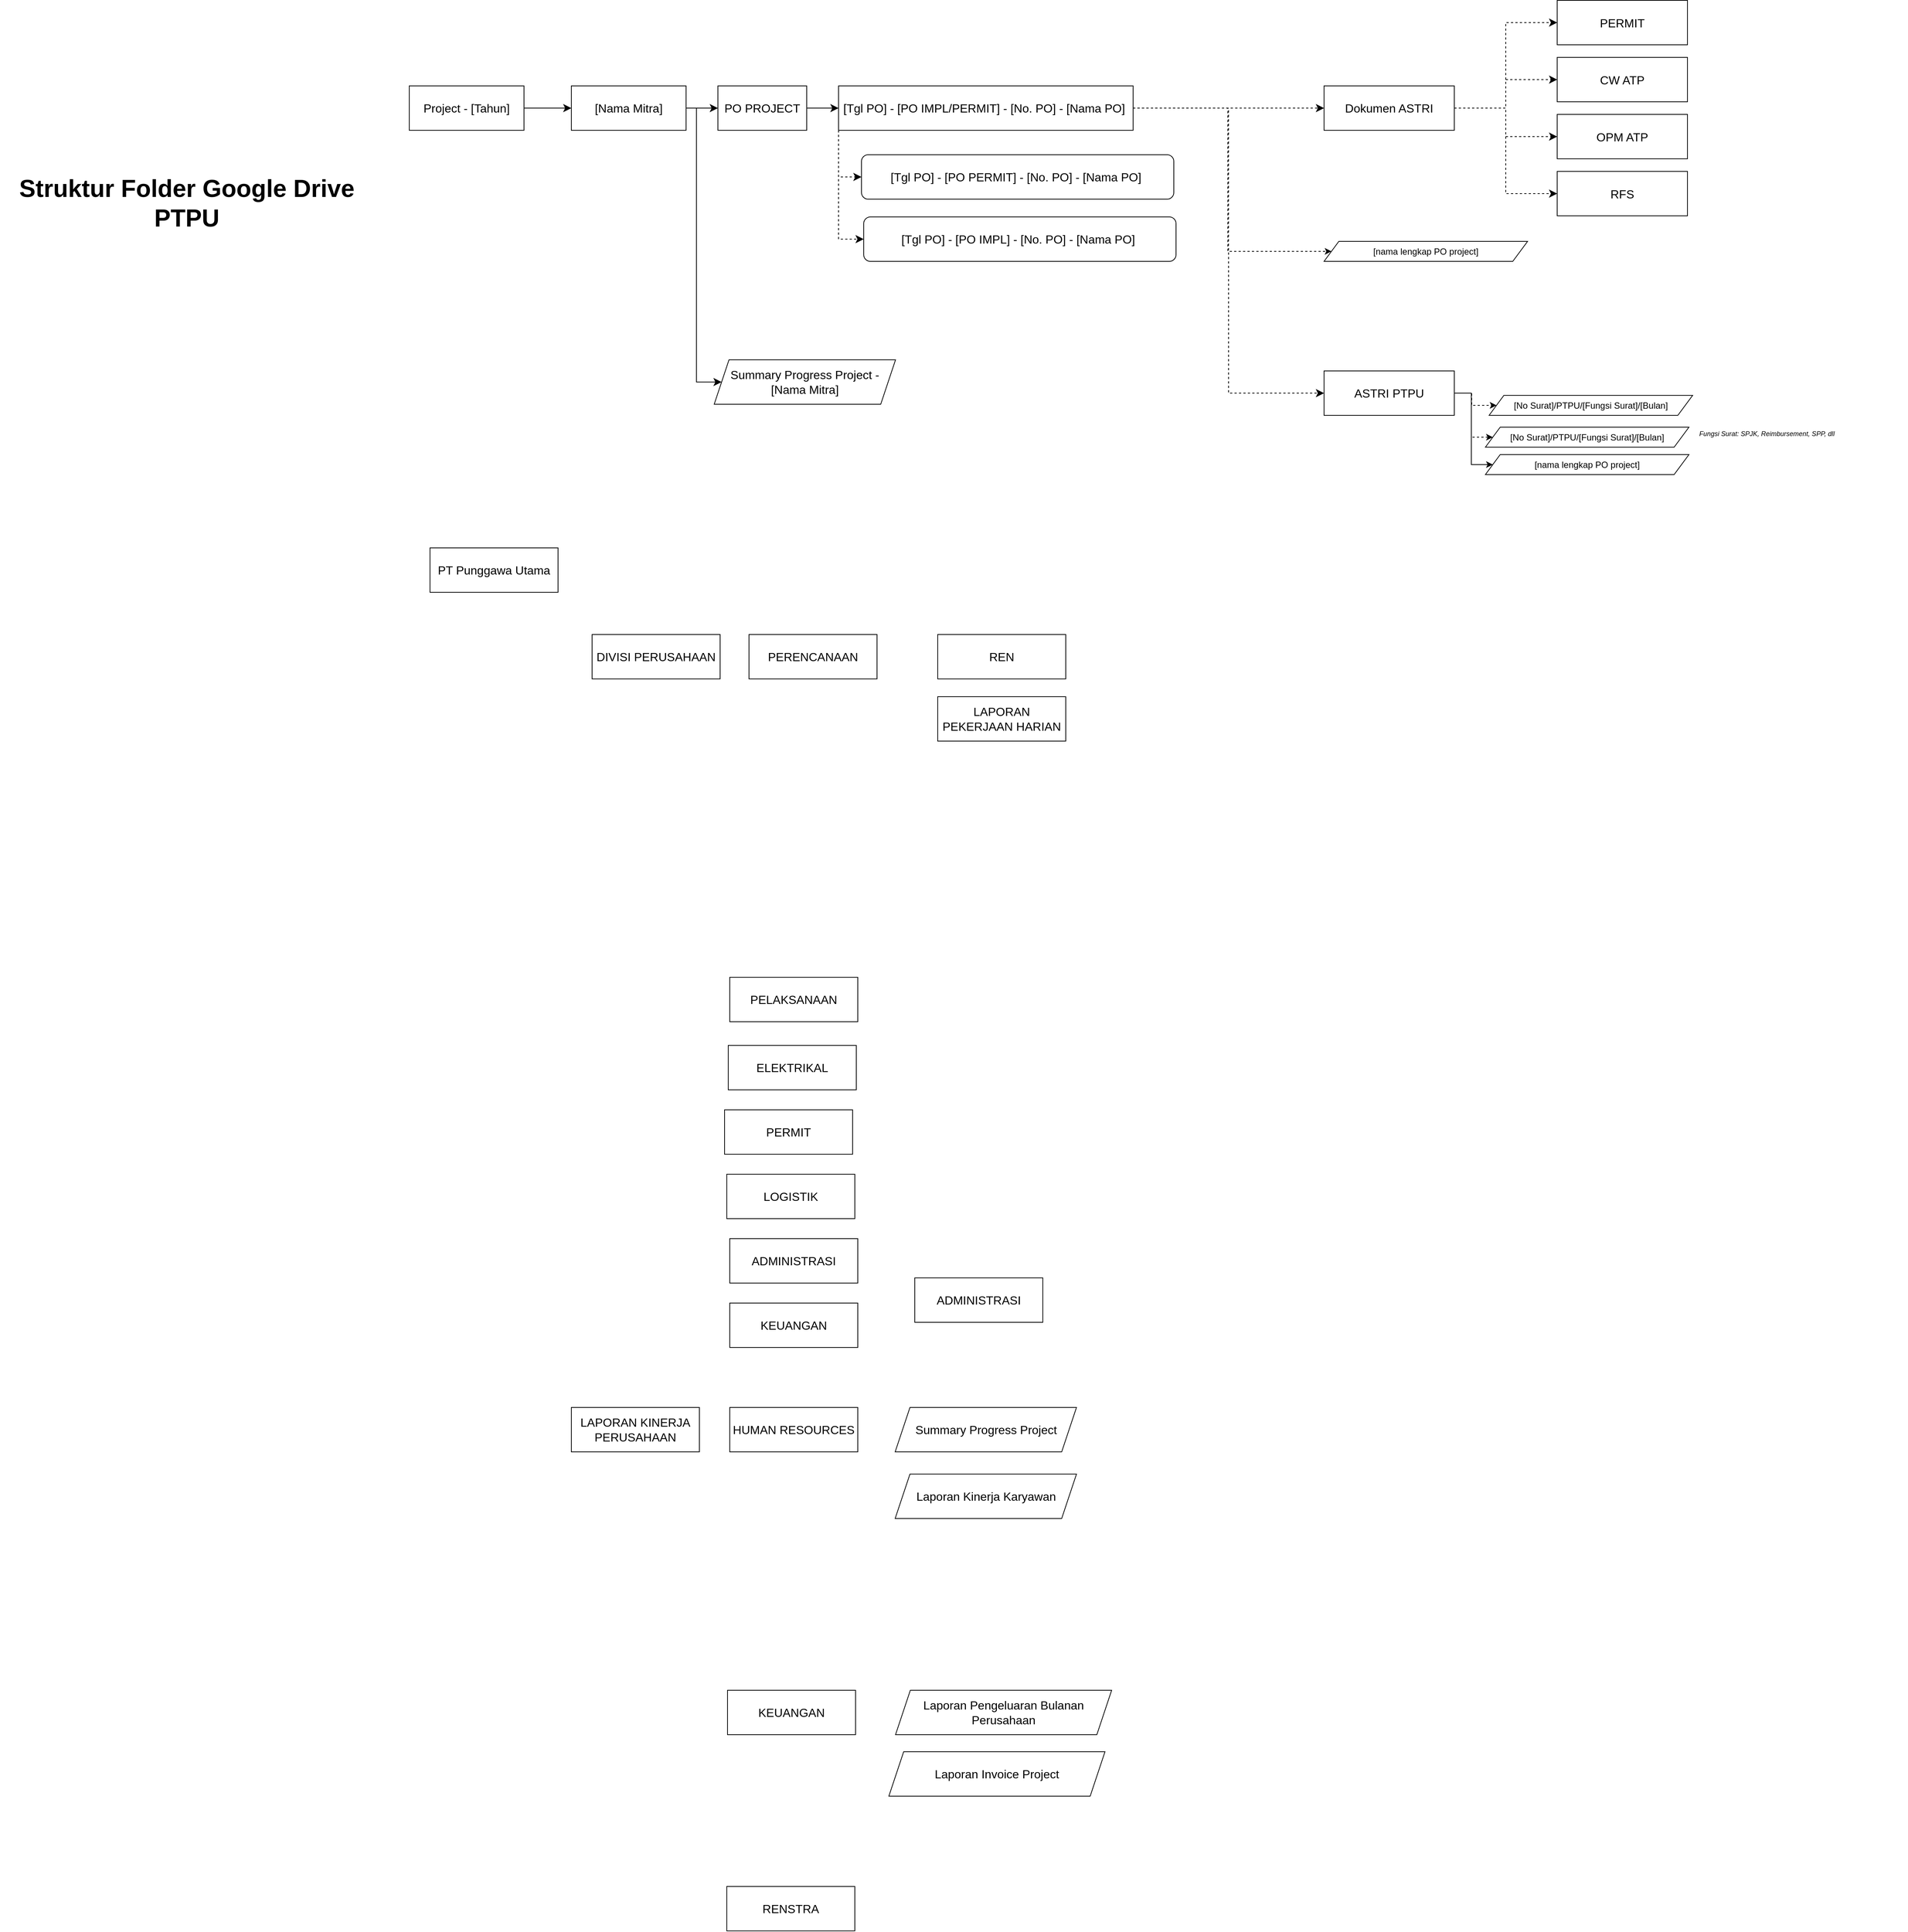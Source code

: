 <mxfile version="22.0.4" type="github">
  <diagram name="Halaman-1" id="cng1ZLqmWnadGGmBKYC0">
    <mxGraphModel dx="2950" dy="557" grid="0" gridSize="10" guides="1" tooltips="1" connect="1" arrows="1" fold="1" page="0" pageScale="1" pageWidth="827" pageHeight="1169" math="0" shadow="0">
      <root>
        <mxCell id="0" />
        <mxCell id="1" parent="0" />
        <mxCell id="fTNR3F5DmJ5eQE5tk-nj-6" style="edgeStyle=none;curved=1;rounded=0;orthogonalLoop=1;jettySize=auto;html=1;entryX=0;entryY=0.5;entryDx=0;entryDy=0;fontSize=12;startSize=8;endSize=8;" parent="1" source="fTNR3F5DmJ5eQE5tk-nj-1" target="fTNR3F5DmJ5eQE5tk-nj-4" edge="1">
          <mxGeometry relative="1" as="geometry" />
        </mxCell>
        <mxCell id="Rj7qyS3aj6NBgZSXDvd5-30" style="edgeStyle=orthogonalEdgeStyle;rounded=0;orthogonalLoop=1;jettySize=auto;html=1;entryX=0;entryY=0.5;entryDx=0;entryDy=0;fontSize=12;startSize=8;endSize=8;" parent="1" source="fTNR3F5DmJ5eQE5tk-nj-1" target="Rj7qyS3aj6NBgZSXDvd5-29" edge="1">
          <mxGeometry relative="1" as="geometry">
            <Array as="points">
              <mxPoint x="315" y="638" />
              <mxPoint x="315" y="1008" />
            </Array>
          </mxGeometry>
        </mxCell>
        <mxCell id="fTNR3F5DmJ5eQE5tk-nj-1" value="[Nama Mitra]" style="rounded=0;whiteSpace=wrap;html=1;fontSize=16;" parent="1" vertex="1">
          <mxGeometry x="146" y="608" width="155" height="60" as="geometry" />
        </mxCell>
        <mxCell id="fTNR3F5DmJ5eQE5tk-nj-2" value="&lt;b&gt;&lt;font style=&quot;font-size: 33px;&quot;&gt;Struktur Folder Google Drive PTPU&lt;/font&gt;&lt;/b&gt;" style="text;html=1;strokeColor=none;fillColor=none;align=center;verticalAlign=middle;whiteSpace=wrap;rounded=0;fontSize=16;" parent="1" vertex="1">
          <mxGeometry x="-626" y="713" width="505" height="105" as="geometry" />
        </mxCell>
        <mxCell id="fTNR3F5DmJ5eQE5tk-nj-3" value="PT Punggawa Utama" style="rounded=0;whiteSpace=wrap;html=1;fontSize=16;" parent="1" vertex="1">
          <mxGeometry x="-45" y="1232" width="173" height="60" as="geometry" />
        </mxCell>
        <mxCell id="fTNR3F5DmJ5eQE5tk-nj-7" style="edgeStyle=none;curved=1;rounded=0;orthogonalLoop=1;jettySize=auto;html=1;entryX=0;entryY=0.5;entryDx=0;entryDy=0;fontSize=12;startSize=8;endSize=8;" parent="1" source="fTNR3F5DmJ5eQE5tk-nj-4" target="fTNR3F5DmJ5eQE5tk-nj-5" edge="1">
          <mxGeometry relative="1" as="geometry" />
        </mxCell>
        <mxCell id="fTNR3F5DmJ5eQE5tk-nj-4" value="PO PROJECT" style="rounded=0;whiteSpace=wrap;html=1;fontSize=16;" parent="1" vertex="1">
          <mxGeometry x="344" y="608" width="120" height="60" as="geometry" />
        </mxCell>
        <mxCell id="Rj7qyS3aj6NBgZSXDvd5-9" style="edgeStyle=none;curved=1;rounded=0;orthogonalLoop=1;jettySize=auto;html=1;fontSize=12;startSize=8;endSize=8;dashed=1;" parent="1" source="fTNR3F5DmJ5eQE5tk-nj-5" target="Rj7qyS3aj6NBgZSXDvd5-6" edge="1">
          <mxGeometry relative="1" as="geometry" />
        </mxCell>
        <mxCell id="Rj7qyS3aj6NBgZSXDvd5-17" style="edgeStyle=orthogonalEdgeStyle;rounded=0;orthogonalLoop=1;jettySize=auto;html=1;fontSize=12;startSize=8;endSize=8;exitX=1;exitY=0.5;exitDx=0;exitDy=0;entryX=0;entryY=0.5;entryDx=0;entryDy=0;dashed=1;" parent="1" source="fTNR3F5DmJ5eQE5tk-nj-5" target="Rj7qyS3aj6NBgZSXDvd5-7" edge="1">
          <mxGeometry relative="1" as="geometry">
            <mxPoint x="800.667" y="1142.333" as="targetPoint" />
          </mxGeometry>
        </mxCell>
        <mxCell id="Rj7qyS3aj6NBgZSXDvd5-25" style="edgeStyle=orthogonalEdgeStyle;rounded=0;orthogonalLoop=1;jettySize=auto;html=1;entryX=0;entryY=0.5;entryDx=0;entryDy=0;fontSize=12;startSize=8;endSize=8;exitX=0;exitY=1;exitDx=0;exitDy=0;dashed=1;" parent="1" source="fTNR3F5DmJ5eQE5tk-nj-5" target="Rj7qyS3aj6NBgZSXDvd5-1" edge="1">
          <mxGeometry relative="1" as="geometry" />
        </mxCell>
        <mxCell id="Rj7qyS3aj6NBgZSXDvd5-26" style="edgeStyle=orthogonalEdgeStyle;rounded=0;orthogonalLoop=1;jettySize=auto;html=1;entryX=0;entryY=0.5;entryDx=0;entryDy=0;fontSize=12;startSize=8;endSize=8;dashed=1;exitX=0;exitY=1;exitDx=0;exitDy=0;" parent="1" source="fTNR3F5DmJ5eQE5tk-nj-5" target="Rj7qyS3aj6NBgZSXDvd5-2" edge="1">
          <mxGeometry relative="1" as="geometry" />
        </mxCell>
        <mxCell id="QHoMNRf-pHsTPwlOWmLj-9" style="edgeStyle=orthogonalEdgeStyle;rounded=0;orthogonalLoop=1;jettySize=auto;html=1;entryX=0;entryY=0.5;entryDx=0;entryDy=0;exitX=1;exitY=0.5;exitDx=0;exitDy=0;dashed=1;" edge="1" parent="1" source="fTNR3F5DmJ5eQE5tk-nj-5" target="QHoMNRf-pHsTPwlOWmLj-7">
          <mxGeometry relative="1" as="geometry">
            <Array as="points">
              <mxPoint x="1033" y="638" />
              <mxPoint x="1033" y="832" />
            </Array>
          </mxGeometry>
        </mxCell>
        <mxCell id="fTNR3F5DmJ5eQE5tk-nj-5" value="[Tgl PO] - [PO IMPL/PERMIT] - [No. PO] - [Nama PO]&amp;nbsp;" style="rounded=0;whiteSpace=wrap;html=1;fontSize=16;" parent="1" vertex="1">
          <mxGeometry x="507" y="608" width="398" height="60" as="geometry" />
        </mxCell>
        <mxCell id="Rj7qyS3aj6NBgZSXDvd5-1" value="[Tgl PO] - [PO PERMIT] - [No. PO] - [Nama PO]&amp;nbsp;" style="rounded=1;whiteSpace=wrap;html=1;fontSize=16;" parent="1" vertex="1">
          <mxGeometry x="538" y="701" width="422" height="60" as="geometry" />
        </mxCell>
        <mxCell id="Rj7qyS3aj6NBgZSXDvd5-2" value="[Tgl PO] - [PO IMPL] - [No. PO] - [Nama PO]&amp;nbsp;" style="rounded=1;whiteSpace=wrap;html=1;fontSize=16;" parent="1" vertex="1">
          <mxGeometry x="541" y="785" width="422" height="60" as="geometry" />
        </mxCell>
        <mxCell id="Rj7qyS3aj6NBgZSXDvd5-19" style="edgeStyle=orthogonalEdgeStyle;rounded=0;orthogonalLoop=1;jettySize=auto;html=1;entryX=0;entryY=0.5;entryDx=0;entryDy=0;fontSize=12;startSize=8;endSize=8;dashed=1;" parent="1" source="Rj7qyS3aj6NBgZSXDvd5-6" target="Rj7qyS3aj6NBgZSXDvd5-8" edge="1">
          <mxGeometry relative="1" as="geometry" />
        </mxCell>
        <mxCell id="Rj7qyS3aj6NBgZSXDvd5-20" style="edgeStyle=orthogonalEdgeStyle;rounded=0;orthogonalLoop=1;jettySize=auto;html=1;entryX=0;entryY=0.5;entryDx=0;entryDy=0;fontSize=12;startSize=8;endSize=8;exitX=1;exitY=0.5;exitDx=0;exitDy=0;dashed=1;" parent="1" source="Rj7qyS3aj6NBgZSXDvd5-6" target="Rj7qyS3aj6NBgZSXDvd5-10" edge="1">
          <mxGeometry relative="1" as="geometry" />
        </mxCell>
        <mxCell id="Rj7qyS3aj6NBgZSXDvd5-21" style="edgeStyle=orthogonalEdgeStyle;rounded=0;orthogonalLoop=1;jettySize=auto;html=1;entryX=0;entryY=0.5;entryDx=0;entryDy=0;fontSize=12;startSize=8;endSize=8;exitX=1;exitY=0.5;exitDx=0;exitDy=0;dashed=1;" parent="1" source="Rj7qyS3aj6NBgZSXDvd5-6" target="Rj7qyS3aj6NBgZSXDvd5-11" edge="1">
          <mxGeometry relative="1" as="geometry" />
        </mxCell>
        <mxCell id="Rj7qyS3aj6NBgZSXDvd5-22" style="edgeStyle=orthogonalEdgeStyle;rounded=0;orthogonalLoop=1;jettySize=auto;html=1;entryX=0;entryY=0.5;entryDx=0;entryDy=0;fontSize=12;startSize=8;endSize=8;exitX=1;exitY=0.5;exitDx=0;exitDy=0;dashed=1;" parent="1" source="Rj7qyS3aj6NBgZSXDvd5-6" target="Rj7qyS3aj6NBgZSXDvd5-12" edge="1">
          <mxGeometry relative="1" as="geometry" />
        </mxCell>
        <mxCell id="Rj7qyS3aj6NBgZSXDvd5-6" value="Dokumen ASTRI" style="rounded=0;whiteSpace=wrap;html=1;fontSize=16;" parent="1" vertex="1">
          <mxGeometry x="1163" y="608" width="176" height="60" as="geometry" />
        </mxCell>
        <mxCell id="QHoMNRf-pHsTPwlOWmLj-4" style="edgeStyle=orthogonalEdgeStyle;rounded=0;orthogonalLoop=1;jettySize=auto;html=1;dashed=1;" edge="1" parent="1" source="Rj7qyS3aj6NBgZSXDvd5-7" target="QHoMNRf-pHsTPwlOWmLj-1">
          <mxGeometry relative="1" as="geometry" />
        </mxCell>
        <mxCell id="QHoMNRf-pHsTPwlOWmLj-5" style="edgeStyle=orthogonalEdgeStyle;rounded=0;orthogonalLoop=1;jettySize=auto;html=1;entryX=0;entryY=0.5;entryDx=0;entryDy=0;dashed=1;" edge="1" parent="1" source="Rj7qyS3aj6NBgZSXDvd5-7" target="QHoMNRf-pHsTPwlOWmLj-2">
          <mxGeometry relative="1" as="geometry">
            <Array as="points">
              <mxPoint x="1362" y="1023" />
              <mxPoint x="1362" y="1083" />
            </Array>
          </mxGeometry>
        </mxCell>
        <mxCell id="QHoMNRf-pHsTPwlOWmLj-8" style="edgeStyle=orthogonalEdgeStyle;rounded=0;orthogonalLoop=1;jettySize=auto;html=1;entryX=0;entryY=0.5;entryDx=0;entryDy=0;" edge="1" parent="1" source="Rj7qyS3aj6NBgZSXDvd5-7" target="QHoMNRf-pHsTPwlOWmLj-6">
          <mxGeometry relative="1" as="geometry">
            <Array as="points">
              <mxPoint x="1362" y="1023" />
              <mxPoint x="1362" y="1120" />
            </Array>
          </mxGeometry>
        </mxCell>
        <mxCell id="Rj7qyS3aj6NBgZSXDvd5-7" value="ASTRI PTPU" style="rounded=0;whiteSpace=wrap;html=1;fontSize=16;" parent="1" vertex="1">
          <mxGeometry x="1163" y="993" width="176" height="60" as="geometry" />
        </mxCell>
        <mxCell id="Rj7qyS3aj6NBgZSXDvd5-8" value="PERMIT" style="rounded=0;whiteSpace=wrap;html=1;fontSize=16;" parent="1" vertex="1">
          <mxGeometry x="1478" y="492.5" width="176" height="60" as="geometry" />
        </mxCell>
        <mxCell id="Rj7qyS3aj6NBgZSXDvd5-10" value="CW ATP" style="rounded=0;whiteSpace=wrap;html=1;fontSize=16;" parent="1" vertex="1">
          <mxGeometry x="1478" y="569.5" width="176" height="60" as="geometry" />
        </mxCell>
        <mxCell id="Rj7qyS3aj6NBgZSXDvd5-11" value="OPM ATP" style="rounded=0;whiteSpace=wrap;html=1;fontSize=16;" parent="1" vertex="1">
          <mxGeometry x="1478" y="646.5" width="176" height="60" as="geometry" />
        </mxCell>
        <mxCell id="Rj7qyS3aj6NBgZSXDvd5-12" value="RFS" style="rounded=0;whiteSpace=wrap;html=1;fontSize=16;" parent="1" vertex="1">
          <mxGeometry x="1478" y="723.5" width="176" height="60" as="geometry" />
        </mxCell>
        <mxCell id="Rj7qyS3aj6NBgZSXDvd5-29" value="Summary Progress Project - [Nama Mitra]" style="shape=parallelogram;perimeter=parallelogramPerimeter;whiteSpace=wrap;html=1;fixedSize=1;fontSize=16;" parent="1" vertex="1">
          <mxGeometry x="339" y="978" width="245" height="60" as="geometry" />
        </mxCell>
        <mxCell id="Rj7qyS3aj6NBgZSXDvd5-34" style="edgeStyle=none;curved=1;rounded=0;orthogonalLoop=1;jettySize=auto;html=1;fontSize=12;startSize=8;endSize=8;" parent="1" source="Rj7qyS3aj6NBgZSXDvd5-33" target="fTNR3F5DmJ5eQE5tk-nj-1" edge="1">
          <mxGeometry relative="1" as="geometry" />
        </mxCell>
        <mxCell id="Rj7qyS3aj6NBgZSXDvd5-33" value="Project - [Tahun]" style="rounded=0;whiteSpace=wrap;html=1;fontSize=16;" parent="1" vertex="1">
          <mxGeometry x="-73" y="608" width="155" height="60" as="geometry" />
        </mxCell>
        <mxCell id="Rj7qyS3aj6NBgZSXDvd5-35" value="DIVISI PERUSAHAAN" style="rounded=0;whiteSpace=wrap;html=1;fontSize=16;" parent="1" vertex="1">
          <mxGeometry x="174" y="1349" width="173" height="60" as="geometry" />
        </mxCell>
        <mxCell id="Rj7qyS3aj6NBgZSXDvd5-36" value="PERENCANAAN" style="rounded=0;whiteSpace=wrap;html=1;fontSize=16;" parent="1" vertex="1">
          <mxGeometry x="386" y="1349" width="173" height="60" as="geometry" />
        </mxCell>
        <mxCell id="Rj7qyS3aj6NBgZSXDvd5-38" value="PELAKSANAAN" style="rounded=0;whiteSpace=wrap;html=1;fontSize=16;" parent="1" vertex="1">
          <mxGeometry x="360" y="1812" width="173" height="60" as="geometry" />
        </mxCell>
        <mxCell id="Rj7qyS3aj6NBgZSXDvd5-39" value="ELEKTRIKAL" style="rounded=0;whiteSpace=wrap;html=1;fontSize=16;" parent="1" vertex="1">
          <mxGeometry x="358" y="1904" width="173" height="60" as="geometry" />
        </mxCell>
        <mxCell id="Rj7qyS3aj6NBgZSXDvd5-40" value="PERMIT" style="rounded=0;whiteSpace=wrap;html=1;fontSize=16;" parent="1" vertex="1">
          <mxGeometry x="353" y="1991" width="173" height="60" as="geometry" />
        </mxCell>
        <mxCell id="Rj7qyS3aj6NBgZSXDvd5-41" value="LOGISTIK" style="rounded=0;whiteSpace=wrap;html=1;fontSize=16;" parent="1" vertex="1">
          <mxGeometry x="356" y="2078" width="173" height="60" as="geometry" />
        </mxCell>
        <mxCell id="QHoMNRf-pHsTPwlOWmLj-1" value="[No Surat]/PTPU/[Fungsi Surat]/[Bulan]" style="shape=parallelogram;perimeter=parallelogramPerimeter;whiteSpace=wrap;html=1;fixedSize=1;" vertex="1" parent="1">
          <mxGeometry x="1386" y="1026" width="275" height="27" as="geometry" />
        </mxCell>
        <mxCell id="QHoMNRf-pHsTPwlOWmLj-2" value="[No Surat]/PTPU/[Fungsi Surat]/[Bulan]" style="shape=parallelogram;perimeter=parallelogramPerimeter;whiteSpace=wrap;html=1;fixedSize=1;" vertex="1" parent="1">
          <mxGeometry x="1381" y="1069" width="275" height="27" as="geometry" />
        </mxCell>
        <mxCell id="QHoMNRf-pHsTPwlOWmLj-3" value="&lt;h1 style=&quot;&quot;&gt;&lt;font size=&quot;1&quot; style=&quot;font-weight: normal;&quot;&gt;&lt;i style=&quot;font-size: 9px;&quot;&gt;Fungsi Surat: SPJK, Reimbursement, SPP, dll&lt;/i&gt;&lt;/font&gt;&lt;/h1&gt;" style="text;html=1;strokeColor=none;fillColor=none;spacing=5;spacingTop=-20;whiteSpace=wrap;overflow=hidden;rounded=0;" vertex="1" parent="1">
          <mxGeometry x="1665" y="1053" width="286" height="50" as="geometry" />
        </mxCell>
        <mxCell id="QHoMNRf-pHsTPwlOWmLj-6" value="[nama lengkap PO project]" style="shape=parallelogram;perimeter=parallelogramPerimeter;whiteSpace=wrap;html=1;fixedSize=1;" vertex="1" parent="1">
          <mxGeometry x="1381" y="1106" width="275" height="27" as="geometry" />
        </mxCell>
        <mxCell id="QHoMNRf-pHsTPwlOWmLj-7" value="[nama lengkap PO project]" style="shape=parallelogram;perimeter=parallelogramPerimeter;whiteSpace=wrap;html=1;fixedSize=1;" vertex="1" parent="1">
          <mxGeometry x="1163" y="818" width="275" height="27" as="geometry" />
        </mxCell>
        <mxCell id="QHoMNRf-pHsTPwlOWmLj-10" value="ADMINISTRASI" style="rounded=0;whiteSpace=wrap;html=1;fontSize=16;" vertex="1" parent="1">
          <mxGeometry x="360" y="2165" width="173" height="60" as="geometry" />
        </mxCell>
        <mxCell id="QHoMNRf-pHsTPwlOWmLj-11" value="KEUANGAN" style="rounded=0;whiteSpace=wrap;html=1;fontSize=16;" vertex="1" parent="1">
          <mxGeometry x="360" y="2252" width="173" height="60" as="geometry" />
        </mxCell>
        <mxCell id="QHoMNRf-pHsTPwlOWmLj-12" value="LAPORAN KINERJA PERUSAHAAN" style="rounded=0;whiteSpace=wrap;html=1;fontSize=16;" vertex="1" parent="1">
          <mxGeometry x="146" y="2393" width="173" height="60" as="geometry" />
        </mxCell>
        <mxCell id="QHoMNRf-pHsTPwlOWmLj-14" value="HUMAN RESOURCES" style="rounded=0;whiteSpace=wrap;html=1;fontSize=16;" vertex="1" parent="1">
          <mxGeometry x="360" y="2393" width="173" height="60" as="geometry" />
        </mxCell>
        <mxCell id="QHoMNRf-pHsTPwlOWmLj-15" value="KEUANGAN" style="rounded=0;whiteSpace=wrap;html=1;fontSize=16;" vertex="1" parent="1">
          <mxGeometry x="357" y="2775" width="173" height="60" as="geometry" />
        </mxCell>
        <mxCell id="QHoMNRf-pHsTPwlOWmLj-16" value="RENSTRA" style="rounded=0;whiteSpace=wrap;html=1;fontSize=16;" vertex="1" parent="1">
          <mxGeometry x="356" y="3040" width="173" height="60" as="geometry" />
        </mxCell>
        <mxCell id="QHoMNRf-pHsTPwlOWmLj-17" value="ADMINISTRASI" style="rounded=0;whiteSpace=wrap;html=1;fontSize=16;" vertex="1" parent="1">
          <mxGeometry x="610" y="2218" width="173" height="60" as="geometry" />
        </mxCell>
        <mxCell id="QHoMNRf-pHsTPwlOWmLj-18" value="Summary Progress Project" style="shape=parallelogram;perimeter=parallelogramPerimeter;whiteSpace=wrap;html=1;fixedSize=1;fontSize=16;" vertex="1" parent="1">
          <mxGeometry x="583.5" y="2393" width="245" height="60" as="geometry" />
        </mxCell>
        <mxCell id="QHoMNRf-pHsTPwlOWmLj-20" value="REN" style="rounded=0;whiteSpace=wrap;html=1;fontSize=16;" vertex="1" parent="1">
          <mxGeometry x="641" y="1349" width="173" height="60" as="geometry" />
        </mxCell>
        <mxCell id="QHoMNRf-pHsTPwlOWmLj-21" value="LAPORAN PEKERJAAN HARIAN" style="rounded=0;whiteSpace=wrap;html=1;fontSize=16;" vertex="1" parent="1">
          <mxGeometry x="641" y="1433" width="173" height="60" as="geometry" />
        </mxCell>
        <mxCell id="QHoMNRf-pHsTPwlOWmLj-22" value="Laporan Kinerja Karyawan" style="shape=parallelogram;perimeter=parallelogramPerimeter;whiteSpace=wrap;html=1;fixedSize=1;fontSize=16;" vertex="1" parent="1">
          <mxGeometry x="583.5" y="2483" width="245" height="60" as="geometry" />
        </mxCell>
        <mxCell id="QHoMNRf-pHsTPwlOWmLj-24" value="Laporan Pengeluaran Bulanan Perusahaan" style="shape=parallelogram;perimeter=parallelogramPerimeter;whiteSpace=wrap;html=1;fixedSize=1;fontSize=16;" vertex="1" parent="1">
          <mxGeometry x="584" y="2775" width="292" height="60" as="geometry" />
        </mxCell>
        <mxCell id="QHoMNRf-pHsTPwlOWmLj-26" value="Laporan Invoice Project" style="shape=parallelogram;perimeter=parallelogramPerimeter;whiteSpace=wrap;html=1;fixedSize=1;fontSize=16;" vertex="1" parent="1">
          <mxGeometry x="575" y="2858" width="292" height="60" as="geometry" />
        </mxCell>
      </root>
    </mxGraphModel>
  </diagram>
</mxfile>
